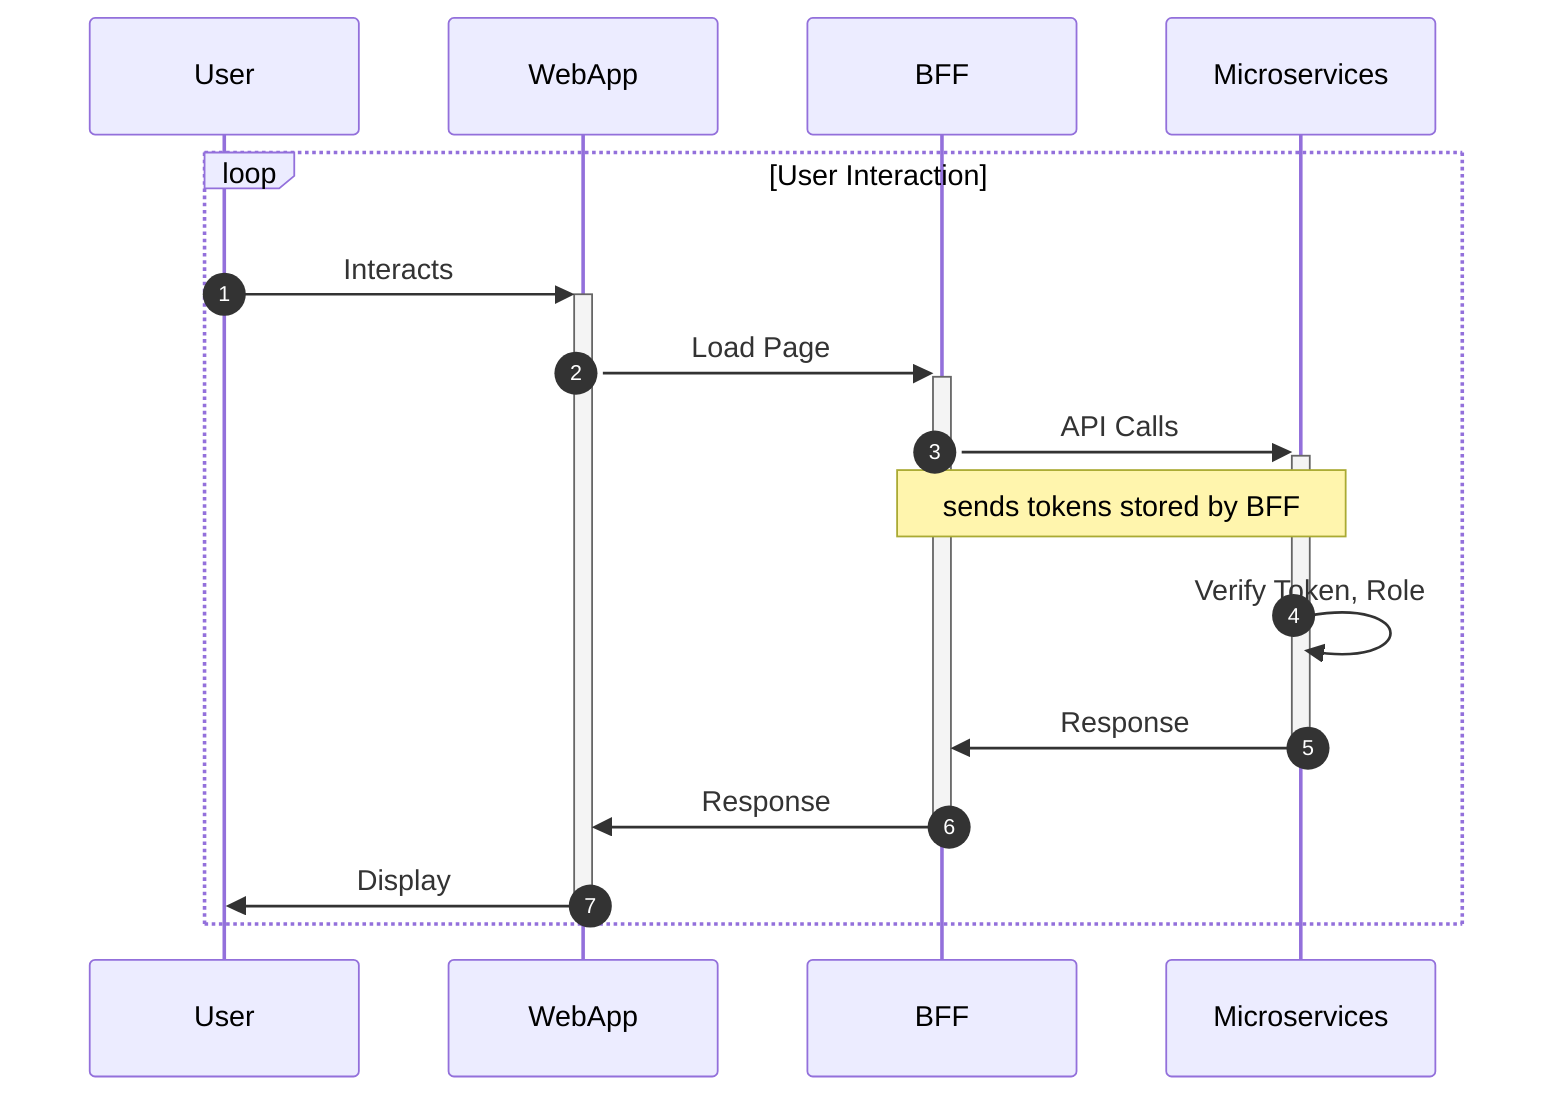 sequenceDiagram
    autonumber
    participant User
    participant WebApp
    participant BFF
    participant Microservices
    
    loop User Interaction
        User->>+WebApp: Interacts
        WebApp->>+BFF: Load Page
        BFF->>+Microservices: API Calls
        Note over BFF,Microservices: sends tokens stored by BFF
        Microservices->>Microservices: Verify Token, Role
        Microservices->>-BFF: Response
        BFF->>-WebApp: Response
        WebApp->>-User: Display
    end